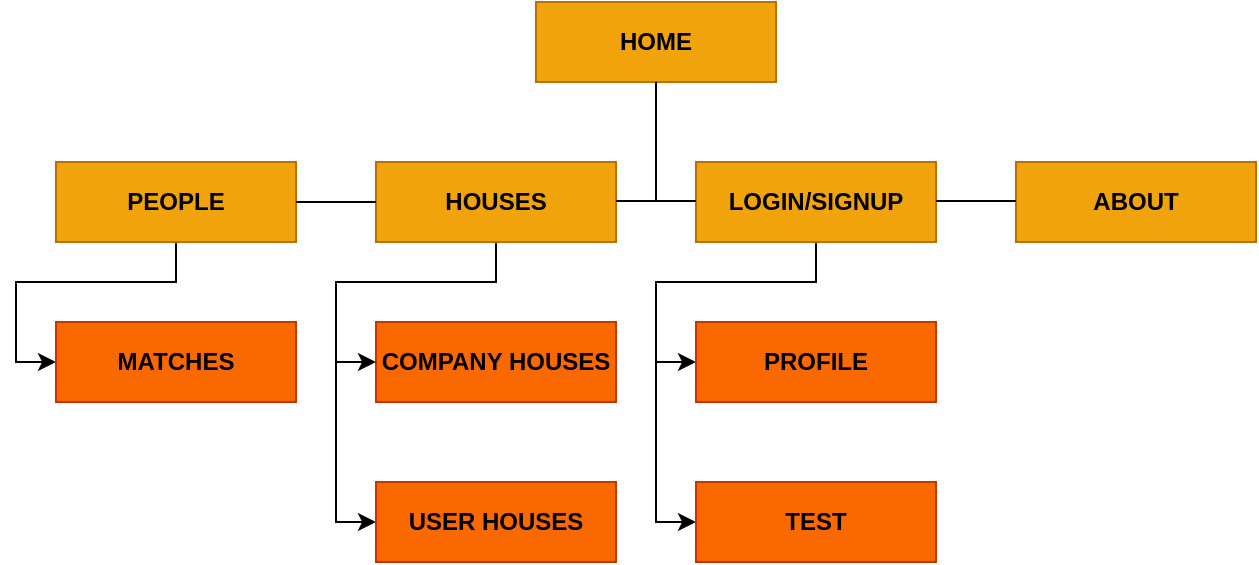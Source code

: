 <mxfile version="14.8.5" type="device"><diagram id="3iUJVSaFotPszJ3M9tCn" name="Page-1"><mxGraphModel dx="1382" dy="774" grid="1" gridSize="10" guides="1" tooltips="1" connect="1" arrows="1" fold="1" page="1" pageScale="1" pageWidth="850" pageHeight="1100" math="0" shadow="0"><root><mxCell id="0"/><mxCell id="1" parent="0"/><mxCell id="4Uh5cLxC9W5OCoZVY-nq-1" value="&lt;b&gt;HOME&lt;/b&gt;" style="rounded=0;whiteSpace=wrap;html=1;fillColor=#f0a30a;strokeColor=#BD7000;fontColor=#000000;" vertex="1" parent="1"><mxGeometry x="360" y="120" width="120" height="40" as="geometry"/></mxCell><mxCell id="4Uh5cLxC9W5OCoZVY-nq-23" style="edgeStyle=orthogonalEdgeStyle;rounded=0;orthogonalLoop=1;jettySize=auto;html=1;exitX=0.5;exitY=1;exitDx=0;exitDy=0;entryX=0;entryY=0.5;entryDx=0;entryDy=0;" edge="1" parent="1" source="4Uh5cLxC9W5OCoZVY-nq-2" target="4Uh5cLxC9W5OCoZVY-nq-13"><mxGeometry relative="1" as="geometry"><Array as="points"><mxPoint x="500" y="260"/><mxPoint x="420" y="260"/><mxPoint x="420" y="380"/></Array></mxGeometry></mxCell><mxCell id="4Uh5cLxC9W5OCoZVY-nq-24" style="edgeStyle=orthogonalEdgeStyle;rounded=0;orthogonalLoop=1;jettySize=auto;html=1;exitX=0.5;exitY=1;exitDx=0;exitDy=0;entryX=0;entryY=0.5;entryDx=0;entryDy=0;" edge="1" parent="1" source="4Uh5cLxC9W5OCoZVY-nq-2" target="4Uh5cLxC9W5OCoZVY-nq-22"><mxGeometry relative="1" as="geometry"><Array as="points"><mxPoint x="500" y="260"/><mxPoint x="420" y="260"/><mxPoint x="420" y="300"/></Array></mxGeometry></mxCell><mxCell id="4Uh5cLxC9W5OCoZVY-nq-2" value="&lt;b&gt;LOGIN/SIGNUP&lt;/b&gt;" style="rounded=0;whiteSpace=wrap;html=1;fillColor=#f0a30a;strokeColor=#BD7000;fontColor=#000000;" vertex="1" parent="1"><mxGeometry x="440" y="200" width="120" height="40" as="geometry"/></mxCell><mxCell id="4Uh5cLxC9W5OCoZVY-nq-6" value="&lt;b&gt;ABOUT&lt;/b&gt;" style="rounded=0;whiteSpace=wrap;html=1;fillColor=#f0a30a;strokeColor=#BD7000;fontColor=#000000;" vertex="1" parent="1"><mxGeometry x="600" y="200" width="120" height="40" as="geometry"/></mxCell><mxCell id="4Uh5cLxC9W5OCoZVY-nq-7" value="&lt;b&gt;COMPANY HOUSES&lt;/b&gt;" style="rounded=0;whiteSpace=wrap;html=1;fillColor=#fa6800;strokeColor=#C73500;fontColor=#000000;" vertex="1" parent="1"><mxGeometry x="280" y="280" width="120" height="40" as="geometry"/></mxCell><mxCell id="4Uh5cLxC9W5OCoZVY-nq-11" style="edgeStyle=orthogonalEdgeStyle;rounded=0;orthogonalLoop=1;jettySize=auto;html=1;exitX=0.5;exitY=1;exitDx=0;exitDy=0;entryX=0;entryY=0.5;entryDx=0;entryDy=0;" edge="1" parent="1" source="4Uh5cLxC9W5OCoZVY-nq-8" target="4Uh5cLxC9W5OCoZVY-nq-7"><mxGeometry relative="1" as="geometry"/></mxCell><mxCell id="4Uh5cLxC9W5OCoZVY-nq-12" style="edgeStyle=orthogonalEdgeStyle;rounded=0;orthogonalLoop=1;jettySize=auto;html=1;exitX=0.5;exitY=1;exitDx=0;exitDy=0;entryX=0;entryY=0.5;entryDx=0;entryDy=0;" edge="1" parent="1" source="4Uh5cLxC9W5OCoZVY-nq-8" target="4Uh5cLxC9W5OCoZVY-nq-10"><mxGeometry relative="1" as="geometry"><Array as="points"><mxPoint x="340" y="260"/><mxPoint x="260" y="260"/><mxPoint x="260" y="380"/></Array></mxGeometry></mxCell><mxCell id="4Uh5cLxC9W5OCoZVY-nq-8" value="&lt;b&gt;HOUSES&lt;/b&gt;" style="rounded=0;whiteSpace=wrap;html=1;fillColor=#f0a30a;strokeColor=#BD7000;fontColor=#000000;" vertex="1" parent="1"><mxGeometry x="280" y="200" width="120" height="40" as="geometry"/></mxCell><mxCell id="4Uh5cLxC9W5OCoZVY-nq-25" style="edgeStyle=orthogonalEdgeStyle;rounded=0;orthogonalLoop=1;jettySize=auto;html=1;exitX=0.5;exitY=1;exitDx=0;exitDy=0;entryX=0;entryY=0.5;entryDx=0;entryDy=0;" edge="1" parent="1" source="4Uh5cLxC9W5OCoZVY-nq-9" target="4Uh5cLxC9W5OCoZVY-nq-16"><mxGeometry relative="1" as="geometry"/></mxCell><mxCell id="4Uh5cLxC9W5OCoZVY-nq-9" value="&lt;b&gt;PEOPLE&lt;/b&gt;" style="rounded=0;whiteSpace=wrap;html=1;fillColor=#f0a30a;strokeColor=#BD7000;fontColor=#000000;" vertex="1" parent="1"><mxGeometry x="120" y="200" width="120" height="40" as="geometry"/></mxCell><mxCell id="4Uh5cLxC9W5OCoZVY-nq-10" value="&lt;b&gt;USER HOUSES&lt;/b&gt;" style="rounded=0;whiteSpace=wrap;html=1;fillColor=#fa6800;strokeColor=#C73500;fontColor=#000000;" vertex="1" parent="1"><mxGeometry x="280" y="360" width="120" height="40" as="geometry"/></mxCell><mxCell id="4Uh5cLxC9W5OCoZVY-nq-13" value="&lt;b&gt;TEST&lt;/b&gt;" style="rounded=0;whiteSpace=wrap;html=1;fillColor=#fa6800;strokeColor=#C73500;fontColor=#000000;" vertex="1" parent="1"><mxGeometry x="440" y="360" width="120" height="40" as="geometry"/></mxCell><mxCell id="4Uh5cLxC9W5OCoZVY-nq-16" value="&lt;b&gt;MATCHES&lt;/b&gt;" style="rounded=0;whiteSpace=wrap;html=1;fillColor=#fa6800;strokeColor=#C73500;fontColor=#000000;" vertex="1" parent="1"><mxGeometry x="120" y="280" width="120" height="40" as="geometry"/></mxCell><mxCell id="4Uh5cLxC9W5OCoZVY-nq-17" value="" style="endArrow=none;html=1;exitX=1;exitY=0.5;exitDx=0;exitDy=0;entryX=0;entryY=0.5;entryDx=0;entryDy=0;" edge="1" parent="1" source="4Uh5cLxC9W5OCoZVY-nq-9" target="4Uh5cLxC9W5OCoZVY-nq-8"><mxGeometry width="50" height="50" relative="1" as="geometry"><mxPoint x="400" y="460" as="sourcePoint"/><mxPoint x="450" y="410" as="targetPoint"/></mxGeometry></mxCell><mxCell id="4Uh5cLxC9W5OCoZVY-nq-18" value="" style="endArrow=none;html=1;exitX=1;exitY=0.5;exitDx=0;exitDy=0;entryX=0;entryY=0.5;entryDx=0;entryDy=0;" edge="1" parent="1"><mxGeometry width="50" height="50" relative="1" as="geometry"><mxPoint x="400" y="219.5" as="sourcePoint"/><mxPoint x="440" y="219.5" as="targetPoint"/></mxGeometry></mxCell><mxCell id="4Uh5cLxC9W5OCoZVY-nq-19" value="" style="endArrow=none;html=1;exitX=1;exitY=0.5;exitDx=0;exitDy=0;entryX=0;entryY=0.5;entryDx=0;entryDy=0;" edge="1" parent="1"><mxGeometry width="50" height="50" relative="1" as="geometry"><mxPoint x="560" y="219.5" as="sourcePoint"/><mxPoint x="600" y="219.5" as="targetPoint"/></mxGeometry></mxCell><mxCell id="4Uh5cLxC9W5OCoZVY-nq-21" value="" style="endArrow=none;html=1;exitX=0.5;exitY=1;exitDx=0;exitDy=0;" edge="1" parent="1" source="4Uh5cLxC9W5OCoZVY-nq-1"><mxGeometry width="50" height="50" relative="1" as="geometry"><mxPoint x="400" y="460" as="sourcePoint"/><mxPoint x="420" y="220" as="targetPoint"/></mxGeometry></mxCell><mxCell id="4Uh5cLxC9W5OCoZVY-nq-22" value="&lt;b&gt;PROFILE&lt;/b&gt;" style="rounded=0;whiteSpace=wrap;html=1;fillColor=#fa6800;strokeColor=#C73500;fontColor=#000000;" vertex="1" parent="1"><mxGeometry x="440" y="280" width="120" height="40" as="geometry"/></mxCell></root></mxGraphModel></diagram></mxfile>